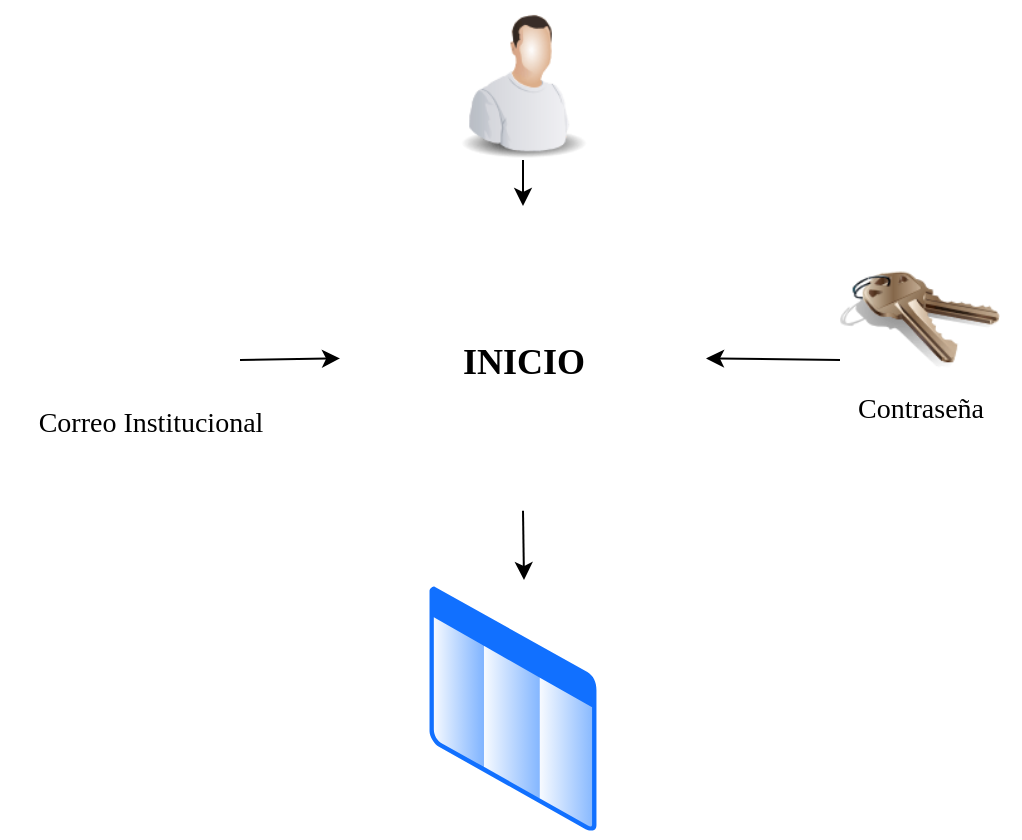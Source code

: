 <mxfile>
    <diagram id="YpvR981H4v2GeV9CaRRh" name="Page-1">
        <mxGraphModel dx="994" dy="383" grid="1" gridSize="10" guides="1" tooltips="1" connect="1" arrows="1" fold="1" page="1" pageScale="1" pageWidth="827" pageHeight="1169" math="0" shadow="0">
            <root>
                <mxCell id="0"/>
                <mxCell id="1" parent="0"/>
                <mxCell id="17" style="edgeStyle=none;html=1;fontFamily=Comic Sans MS;fontSize=14;fontColor=#000000;exitX=0.5;exitY=1;exitDx=0;exitDy=0;" edge="1" parent="1" source="8" target="5">
                    <mxGeometry relative="1" as="geometry">
                        <mxPoint x="640" y="120" as="targetPoint"/>
                    </mxGeometry>
                </mxCell>
                <mxCell id="19" style="edgeStyle=none;html=1;exitX=0.5;exitY=1;exitDx=0;exitDy=0;fontFamily=Comic Sans MS;fontSize=14;fontColor=#000000;" edge="1" parent="1" source="5">
                    <mxGeometry relative="1" as="geometry">
                        <mxPoint x="502" y="300" as="targetPoint"/>
                    </mxGeometry>
                </mxCell>
                <mxCell id="5" value="" style="shape=image;verticalLabelPosition=bottom;labelBackgroundColor=default;verticalAlign=top;aspect=fixed;imageAspect=0;image=https://images.freeimages.com/vhq/images/previews/a66/window-frame-template-139501.png;strokeColor=#000000;" vertex="1" parent="1">
                    <mxGeometry x="410" y="113" width="183" height="152.4" as="geometry"/>
                </mxCell>
                <mxCell id="6" value="&lt;h1&gt;&lt;font color=&quot;#000000&quot; style=&quot;font-size: 18px;&quot; face=&quot;Comic Sans MS&quot;&gt;&lt;b style=&quot;&quot;&gt;INICIO&lt;/b&gt;&lt;/font&gt;&lt;/h1&gt;" style="text;html=1;strokeColor=none;fillColor=none;align=center;verticalAlign=middle;whiteSpace=wrap;rounded=0;" vertex="1" parent="1">
                    <mxGeometry x="436.5" y="154.2" width="130" height="70" as="geometry"/>
                </mxCell>
                <mxCell id="8" value="" style="image;html=1;image=img/lib/clip_art/people/Worker_Man_128x128.png;labelBackgroundColor=#000000;strokeColor=#000000;fontFamily=Comic Sans MS;fontSize=18;" vertex="1" parent="1">
                    <mxGeometry x="461.5" y="10" width="80" height="80" as="geometry"/>
                </mxCell>
                <mxCell id="10" value="" style="shape=image;verticalLabelPosition=bottom;labelBackgroundColor=default;verticalAlign=top;aspect=fixed;imageAspect=0;image=https://upload.wikimedia.org/wikipedia/commons/thumb/8/88/At_sign.svg/640px-At_sign.svg.png;" vertex="1" parent="1">
                    <mxGeometry x="280" y="140" width="70" height="70" as="geometry"/>
                </mxCell>
                <mxCell id="12" value="&lt;font style=&quot;font-size: 14px;&quot;&gt;Correo Institucional&lt;/font&gt;" style="text;html=1;align=center;verticalAlign=middle;resizable=0;points=[];autosize=1;strokeColor=none;fillColor=none;fontSize=18;fontFamily=Comic Sans MS;fontColor=#000000;" vertex="1" parent="1">
                    <mxGeometry x="240" y="200" width="150" height="40" as="geometry"/>
                </mxCell>
                <mxCell id="13" value="" style="endArrow=classic;html=1;fontFamily=Comic Sans MS;fontSize=14;fontColor=#000000;entryX=0;entryY=0.5;entryDx=0;entryDy=0;" edge="1" parent="1" target="5">
                    <mxGeometry width="50" height="50" relative="1" as="geometry">
                        <mxPoint x="360" y="190" as="sourcePoint"/>
                        <mxPoint x="370" y="130" as="targetPoint"/>
                    </mxGeometry>
                </mxCell>
                <mxCell id="14" value="" style="endArrow=classic;html=1;fontFamily=Comic Sans MS;fontSize=14;fontColor=#000000;entryX=1;entryY=0.5;entryDx=0;entryDy=0;exitX=0;exitY=0.75;exitDx=0;exitDy=0;" edge="1" parent="1" source="15" target="5">
                    <mxGeometry width="50" height="50" relative="1" as="geometry">
                        <mxPoint x="620" y="170" as="sourcePoint"/>
                        <mxPoint x="660" y="190" as="targetPoint"/>
                    </mxGeometry>
                </mxCell>
                <mxCell id="15" value="" style="image;html=1;image=img/lib/clip_art/general/Keys_128x128.png;labelBackgroundColor=none;strokeColor=#000000;fontFamily=Comic Sans MS;fontSize=14;fontColor=#000000;" vertex="1" parent="1">
                    <mxGeometry x="660" y="130" width="80" height="80" as="geometry"/>
                </mxCell>
                <mxCell id="16" value="Contraseña" style="text;html=1;align=center;verticalAlign=middle;resizable=0;points=[];autosize=1;strokeColor=none;fillColor=none;fontSize=14;fontFamily=Comic Sans MS;fontColor=#000000;" vertex="1" parent="1">
                    <mxGeometry x="650" y="200" width="100" height="30" as="geometry"/>
                </mxCell>
                <mxCell id="18" value="" style="aspect=fixed;perimeter=ellipsePerimeter;html=1;align=center;shadow=0;dashed=0;spacingTop=3;image;image=img/lib/active_directory/list.svg;labelBackgroundColor=none;strokeColor=#000000;fontFamily=Comic Sans MS;fontSize=14;fontColor=#000000;" vertex="1" parent="1">
                    <mxGeometry x="451.5" y="300" width="90" height="128.57" as="geometry"/>
                </mxCell>
            </root>
        </mxGraphModel>
    </diagram>
</mxfile>